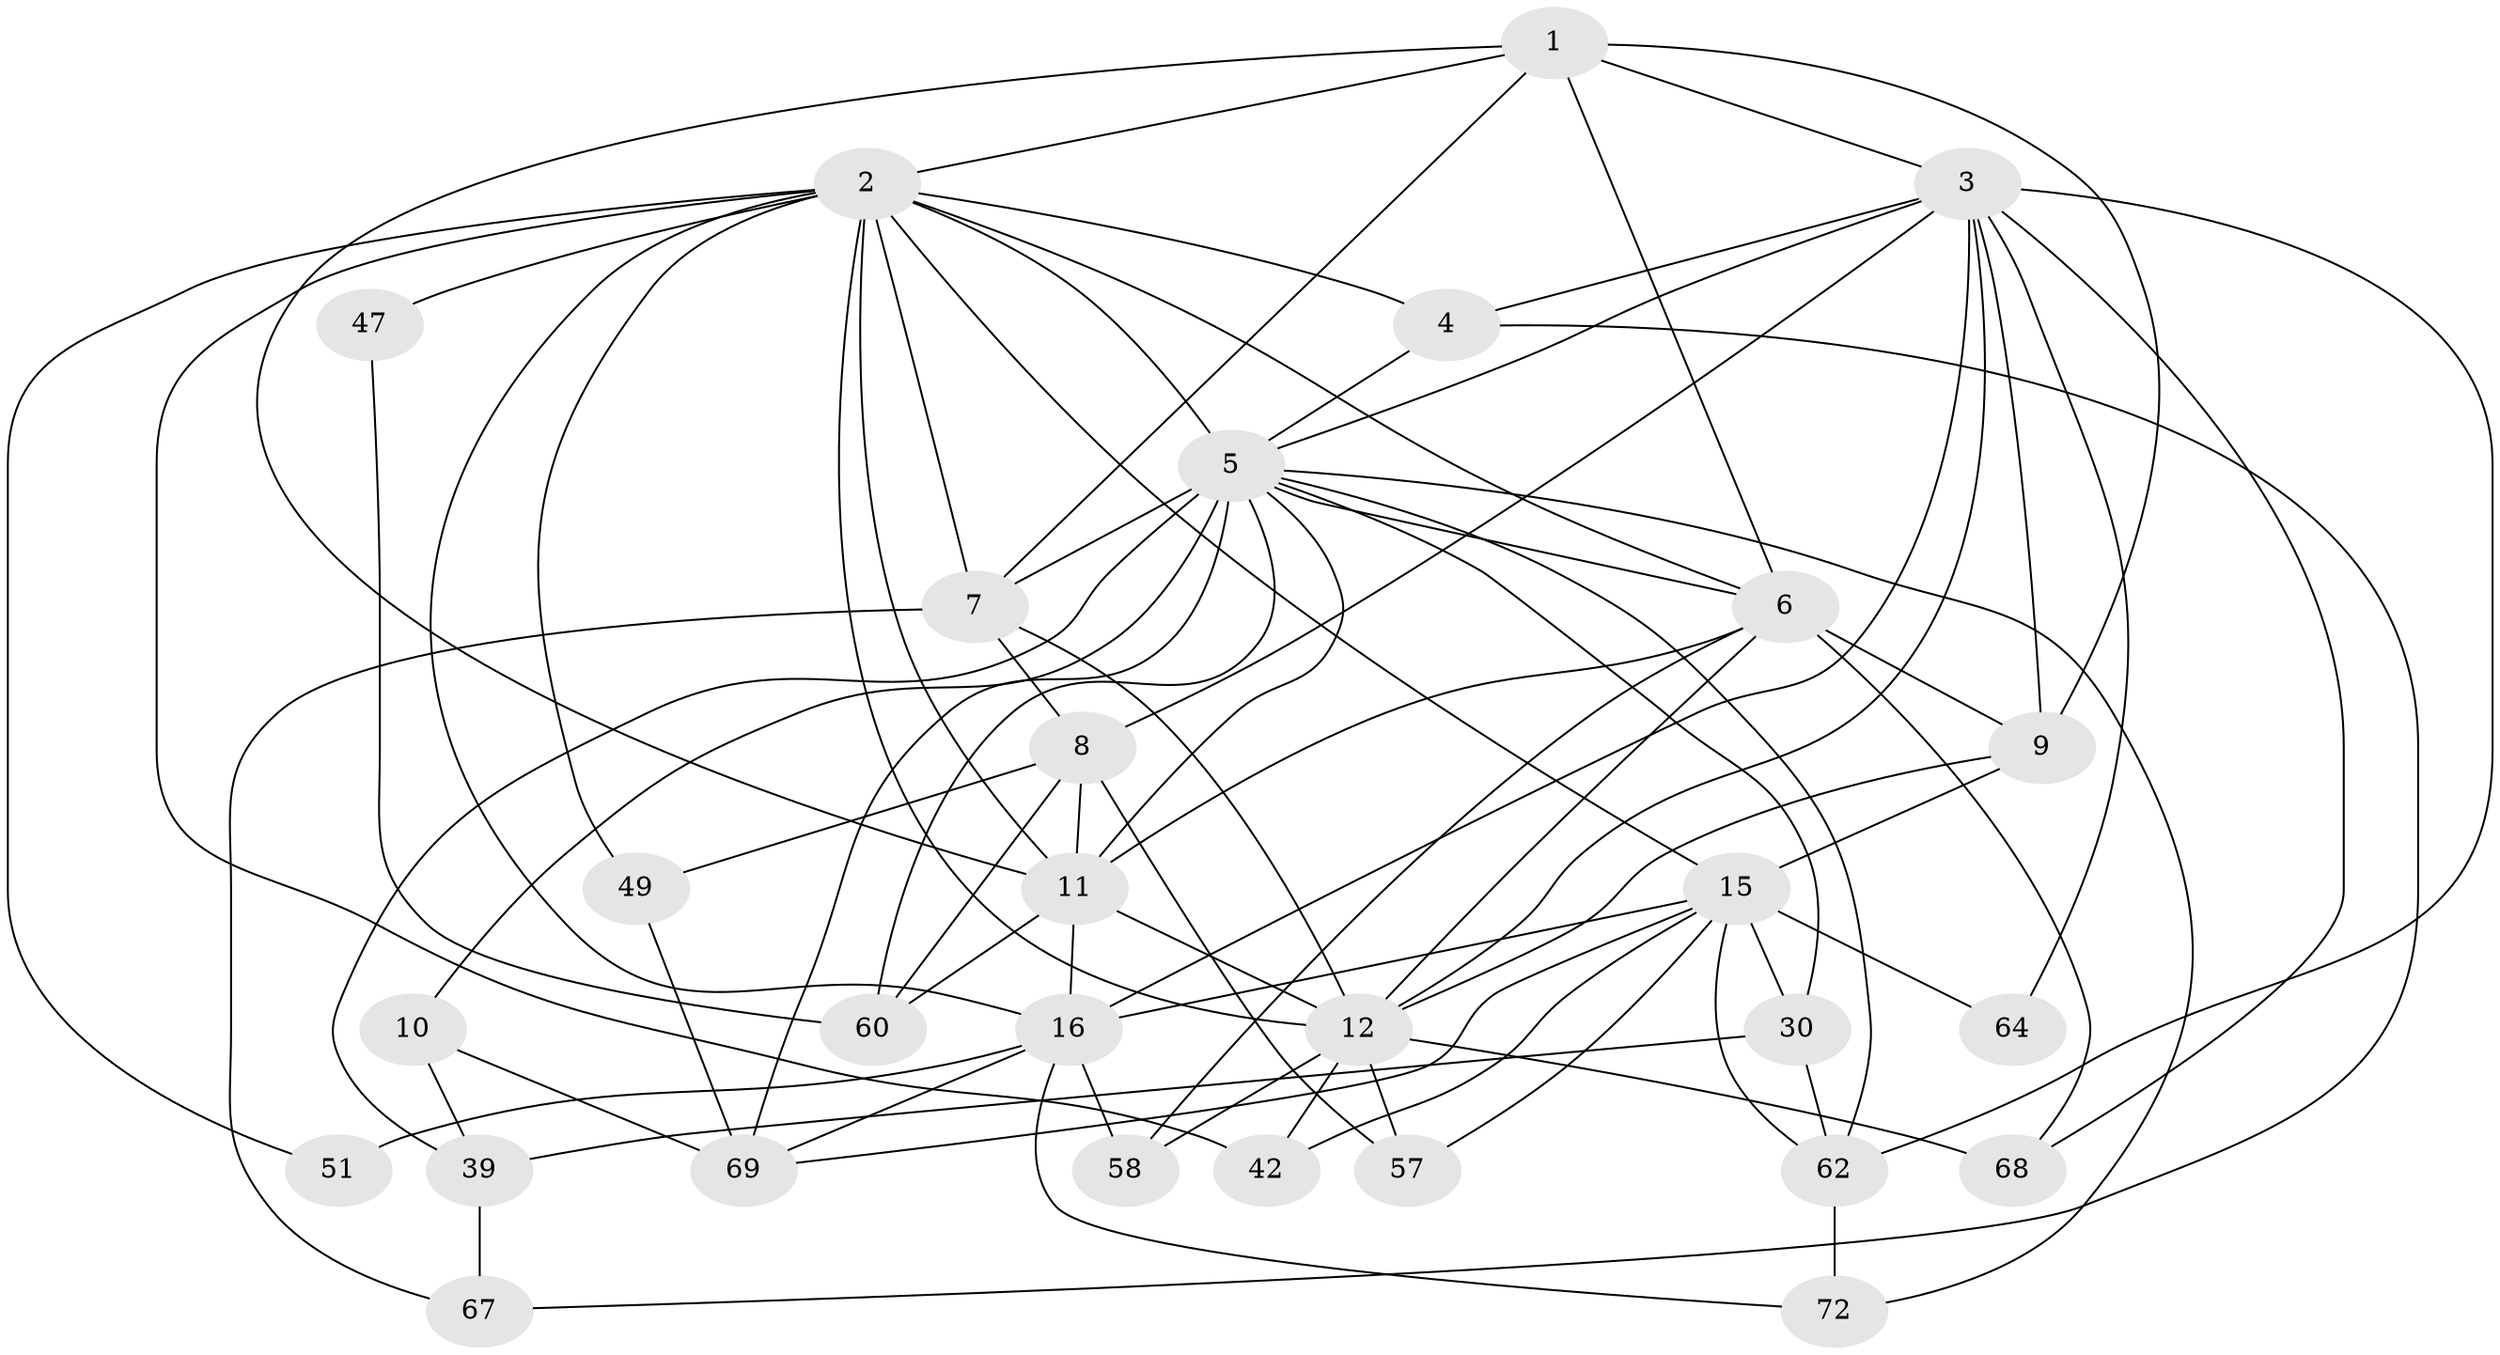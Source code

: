 // original degree distribution, {2: 0.136986301369863, 3: 0.2328767123287671, 4: 0.3013698630136986, 6: 0.1095890410958904, 5: 0.1917808219178082, 8: 0.0136986301369863, 7: 0.0136986301369863}
// Generated by graph-tools (version 1.1) at 2025/18/03/04/25 18:18:34]
// undirected, 29 vertices, 79 edges
graph export_dot {
graph [start="1"]
  node [color=gray90,style=filled];
  1 [super="+23"];
  2 [super="+40+28+25"];
  3 [super="+13+35"];
  4 [super="+32"];
  5 [super="+22+36+66"];
  6 [super="+54+48"];
  7 [super="+53"];
  8 [super="+55+59"];
  9 [super="+50+44"];
  10;
  11 [super="+33+17+31"];
  12 [super="+52+14+19"];
  15 [super="+43+18"];
  16 [super="+20+70"];
  30 [super="+63"];
  39;
  42 [super="+61"];
  47;
  49;
  51;
  57;
  58;
  60;
  62;
  64;
  67;
  68;
  69;
  72;
  1 -- 7;
  1 -- 6;
  1 -- 11;
  1 -- 3;
  1 -- 2;
  1 -- 9 [weight=2];
  2 -- 11 [weight=6];
  2 -- 47 [weight=2];
  2 -- 12 [weight=2];
  2 -- 5 [weight=2];
  2 -- 4;
  2 -- 6 [weight=2];
  2 -- 7;
  2 -- 42 [weight=3];
  2 -- 16;
  2 -- 49;
  2 -- 51;
  2 -- 15;
  3 -- 64;
  3 -- 8 [weight=2];
  3 -- 9 [weight=3];
  3 -- 16;
  3 -- 5;
  3 -- 4;
  3 -- 68;
  3 -- 62;
  3 -- 12;
  4 -- 67;
  4 -- 5;
  5 -- 60;
  5 -- 6;
  5 -- 69;
  5 -- 39;
  5 -- 72;
  5 -- 10;
  5 -- 30;
  5 -- 7;
  5 -- 11;
  5 -- 62;
  6 -- 68;
  6 -- 12;
  6 -- 58;
  6 -- 9;
  6 -- 11;
  7 -- 67;
  7 -- 8;
  7 -- 12;
  8 -- 57;
  8 -- 11;
  8 -- 60;
  8 -- 49;
  9 -- 15 [weight=2];
  9 -- 12;
  10 -- 69;
  10 -- 39;
  11 -- 60;
  11 -- 16 [weight=2];
  11 -- 12;
  12 -- 57 [weight=2];
  12 -- 58;
  12 -- 42;
  12 -- 68;
  15 -- 16 [weight=2];
  15 -- 64;
  15 -- 69;
  15 -- 57;
  15 -- 30;
  15 -- 42;
  15 -- 62;
  16 -- 69;
  16 -- 72;
  16 -- 58;
  16 -- 51;
  30 -- 62;
  30 -- 39;
  39 -- 67;
  47 -- 60;
  49 -- 69;
  62 -- 72;
}
